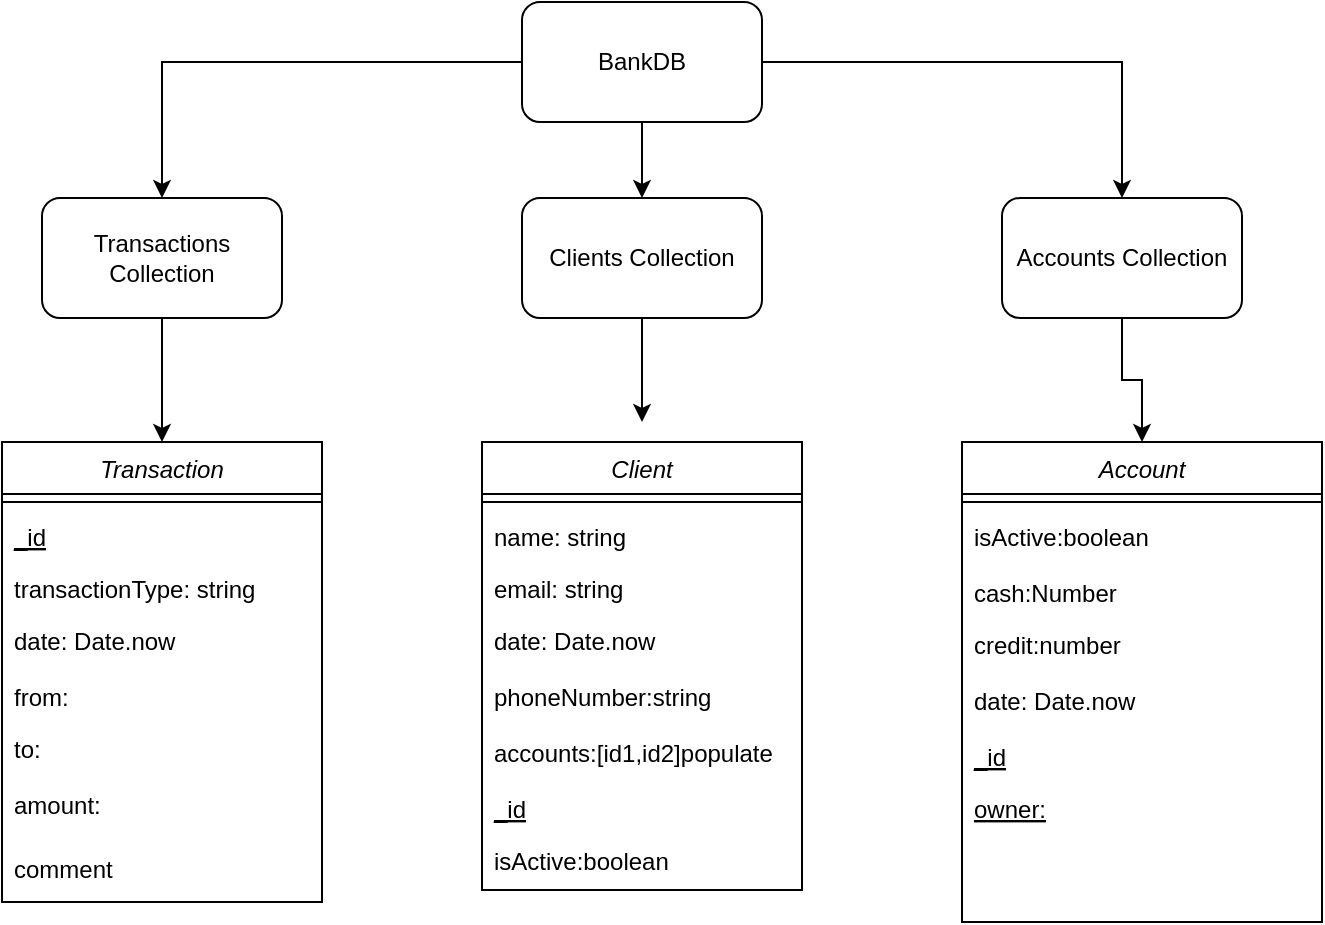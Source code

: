 <mxfile version="14.5.1" type="device"><diagram id="C5RBs43oDa-KdzZeNtuy" name="Page-1"><mxGraphModel dx="1092" dy="494" grid="1" gridSize="10" guides="1" tooltips="1" connect="1" arrows="1" fold="1" page="1" pageScale="1" pageWidth="827" pageHeight="1169" math="0" shadow="0"><root><mxCell id="WIyWlLk6GJQsqaUBKTNV-0"/><mxCell id="WIyWlLk6GJQsqaUBKTNV-1" parent="WIyWlLk6GJQsqaUBKTNV-0"/><mxCell id="zkfFHV4jXpPFQw0GAbJ--0" value="Client" style="swimlane;fontStyle=2;align=center;verticalAlign=top;childLayout=stackLayout;horizontal=1;startSize=26;horizontalStack=0;resizeParent=1;resizeLast=0;collapsible=1;marginBottom=0;rounded=0;shadow=0;strokeWidth=1;" parent="WIyWlLk6GJQsqaUBKTNV-1" vertex="1"><mxGeometry x="320" y="240" width="160" height="224" as="geometry"><mxRectangle x="230" y="140" width="160" height="26" as="alternateBounds"/></mxGeometry></mxCell><mxCell id="zkfFHV4jXpPFQw0GAbJ--4" value="" style="line;html=1;strokeWidth=1;align=left;verticalAlign=middle;spacingTop=-1;spacingLeft=3;spacingRight=3;rotatable=0;labelPosition=right;points=[];portConstraint=eastwest;" parent="zkfFHV4jXpPFQw0GAbJ--0" vertex="1"><mxGeometry y="26" width="160" height="8" as="geometry"/></mxCell><mxCell id="zkfFHV4jXpPFQw0GAbJ--7" value="name: string" style="text;align=left;verticalAlign=top;spacingLeft=4;spacingRight=4;overflow=hidden;rotatable=0;points=[[0,0.5],[1,0.5]];portConstraint=eastwest;" parent="zkfFHV4jXpPFQw0GAbJ--0" vertex="1"><mxGeometry y="34" width="160" height="26" as="geometry"/></mxCell><mxCell id="zkfFHV4jXpPFQw0GAbJ--8" value="email: string" style="text;align=left;verticalAlign=top;spacingLeft=4;spacingRight=4;overflow=hidden;rotatable=0;points=[[0,0.5],[1,0.5]];portConstraint=eastwest;rounded=0;shadow=0;html=0;" parent="zkfFHV4jXpPFQw0GAbJ--0" vertex="1"><mxGeometry y="60" width="160" height="26" as="geometry"/></mxCell><mxCell id="XTjiQyaRy4DfnjnE8v7P-1" value="date: Date.now" style="text;align=left;verticalAlign=top;spacingLeft=4;spacingRight=4;overflow=hidden;rotatable=0;points=[[0,0.5],[1,0.5]];portConstraint=eastwest;" parent="zkfFHV4jXpPFQw0GAbJ--0" vertex="1"><mxGeometry y="86" width="160" height="28" as="geometry"/></mxCell><mxCell id="XTjiQyaRy4DfnjnE8v7P-6" value="phoneNumber:string" style="text;align=left;verticalAlign=top;spacingLeft=4;spacingRight=4;overflow=hidden;rotatable=0;points=[[0,0.5],[1,0.5]];portConstraint=eastwest;" parent="zkfFHV4jXpPFQw0GAbJ--0" vertex="1"><mxGeometry y="114" width="160" height="28" as="geometry"/></mxCell><mxCell id="rlv60hSxB7IP8_WeW-3o-12" value="accounts:[id1,id2]populate" style="text;align=left;verticalAlign=top;spacingLeft=4;spacingRight=4;overflow=hidden;rotatable=0;points=[[0,0.5],[1,0.5]];portConstraint=eastwest;" parent="zkfFHV4jXpPFQw0GAbJ--0" vertex="1"><mxGeometry y="142" width="160" height="28" as="geometry"/></mxCell><mxCell id="zkfFHV4jXpPFQw0GAbJ--10" value="_id" style="text;align=left;verticalAlign=top;spacingLeft=4;spacingRight=4;overflow=hidden;rotatable=0;points=[[0,0.5],[1,0.5]];portConstraint=eastwest;fontStyle=4" parent="zkfFHV4jXpPFQw0GAbJ--0" vertex="1"><mxGeometry y="170" width="160" height="26" as="geometry"/></mxCell><mxCell id="rlv60hSxB7IP8_WeW-3o-19" value="isActive:boolean" style="text;align=left;verticalAlign=top;spacingLeft=4;spacingRight=4;overflow=hidden;rotatable=0;points=[[0,0.5],[1,0.5]];portConstraint=eastwest;" parent="zkfFHV4jXpPFQw0GAbJ--0" vertex="1"><mxGeometry y="196" width="160" height="28" as="geometry"/></mxCell><mxCell id="XTjiQyaRy4DfnjnE8v7P-4" style="edgeStyle=orthogonalEdgeStyle;rounded=0;orthogonalLoop=1;jettySize=auto;html=1;exitX=0.5;exitY=1;exitDx=0;exitDy=0;" parent="WIyWlLk6GJQsqaUBKTNV-1" source="XTjiQyaRy4DfnjnE8v7P-2" target="XTjiQyaRy4DfnjnE8v7P-3" edge="1"><mxGeometry relative="1" as="geometry"/></mxCell><mxCell id="XTjiQyaRy4DfnjnE8v7P-16" style="edgeStyle=orthogonalEdgeStyle;rounded=0;orthogonalLoop=1;jettySize=auto;html=1;exitX=1;exitY=0.5;exitDx=0;exitDy=0;entryX=0.5;entryY=0;entryDx=0;entryDy=0;" parent="WIyWlLk6GJQsqaUBKTNV-1" source="XTjiQyaRy4DfnjnE8v7P-2" target="XTjiQyaRy4DfnjnE8v7P-15" edge="1"><mxGeometry relative="1" as="geometry"/></mxCell><mxCell id="rlv60hSxB7IP8_WeW-3o-1" style="edgeStyle=orthogonalEdgeStyle;rounded=0;orthogonalLoop=1;jettySize=auto;html=1;exitX=0;exitY=0.5;exitDx=0;exitDy=0;" parent="WIyWlLk6GJQsqaUBKTNV-1" source="XTjiQyaRy4DfnjnE8v7P-2" target="rlv60hSxB7IP8_WeW-3o-0" edge="1"><mxGeometry relative="1" as="geometry"/></mxCell><mxCell id="XTjiQyaRy4DfnjnE8v7P-2" value="BankDB" style="rounded=1;whiteSpace=wrap;html=1;" parent="WIyWlLk6GJQsqaUBKTNV-1" vertex="1"><mxGeometry x="340" y="20" width="120" height="60" as="geometry"/></mxCell><mxCell id="XTjiQyaRy4DfnjnE8v7P-5" style="edgeStyle=orthogonalEdgeStyle;rounded=0;orthogonalLoop=1;jettySize=auto;html=1;exitX=0.5;exitY=1;exitDx=0;exitDy=0;" parent="WIyWlLk6GJQsqaUBKTNV-1" source="XTjiQyaRy4DfnjnE8v7P-3" edge="1"><mxGeometry relative="1" as="geometry"><mxPoint x="400" y="230" as="targetPoint"/></mxGeometry></mxCell><mxCell id="XTjiQyaRy4DfnjnE8v7P-3" value="Clients Collection" style="rounded=1;whiteSpace=wrap;html=1;" parent="WIyWlLk6GJQsqaUBKTNV-1" vertex="1"><mxGeometry x="340" y="118" width="120" height="60" as="geometry"/></mxCell><mxCell id="XTjiQyaRy4DfnjnE8v7P-7" value="Account" style="swimlane;fontStyle=2;align=center;verticalAlign=top;childLayout=stackLayout;horizontal=1;startSize=26;horizontalStack=0;resizeParent=1;resizeLast=0;collapsible=1;marginBottom=0;rounded=0;shadow=0;strokeWidth=1;" parent="WIyWlLk6GJQsqaUBKTNV-1" vertex="1"><mxGeometry x="560" y="240" width="180" height="240" as="geometry"><mxRectangle x="230" y="140" width="160" height="26" as="alternateBounds"/></mxGeometry></mxCell><mxCell id="XTjiQyaRy4DfnjnE8v7P-8" value="" style="line;html=1;strokeWidth=1;align=left;verticalAlign=middle;spacingTop=-1;spacingLeft=3;spacingRight=3;rotatable=0;labelPosition=right;points=[];portConstraint=eastwest;" parent="XTjiQyaRy4DfnjnE8v7P-7" vertex="1"><mxGeometry y="26" width="180" height="8" as="geometry"/></mxCell><mxCell id="XTjiQyaRy4DfnjnE8v7P-12" value="isActive:boolean" style="text;align=left;verticalAlign=top;spacingLeft=4;spacingRight=4;overflow=hidden;rotatable=0;points=[[0,0.5],[1,0.5]];portConstraint=eastwest;" parent="XTjiQyaRy4DfnjnE8v7P-7" vertex="1"><mxGeometry y="34" width="180" height="28" as="geometry"/></mxCell><mxCell id="XTjiQyaRy4DfnjnE8v7P-9" value="cash:Number" style="text;align=left;verticalAlign=top;spacingLeft=4;spacingRight=4;overflow=hidden;rotatable=0;points=[[0,0.5],[1,0.5]];portConstraint=eastwest;" parent="XTjiQyaRy4DfnjnE8v7P-7" vertex="1"><mxGeometry y="62" width="180" height="26" as="geometry"/></mxCell><mxCell id="rlv60hSxB7IP8_WeW-3o-13" value="credit:number" style="text;align=left;verticalAlign=top;spacingLeft=4;spacingRight=4;overflow=hidden;rotatable=0;points=[[0,0.5],[1,0.5]];portConstraint=eastwest;" parent="XTjiQyaRy4DfnjnE8v7P-7" vertex="1"><mxGeometry y="88" width="180" height="28" as="geometry"/></mxCell><mxCell id="XTjiQyaRy4DfnjnE8v7P-13" value="date: Date.now" style="text;align=left;verticalAlign=top;spacingLeft=4;spacingRight=4;overflow=hidden;rotatable=0;points=[[0,0.5],[1,0.5]];portConstraint=eastwest;" parent="XTjiQyaRy4DfnjnE8v7P-7" vertex="1"><mxGeometry y="116" width="180" height="28" as="geometry"/></mxCell><mxCell id="XTjiQyaRy4DfnjnE8v7P-11" value="_id" style="text;align=left;verticalAlign=top;spacingLeft=4;spacingRight=4;overflow=hidden;rotatable=0;points=[[0,0.5],[1,0.5]];portConstraint=eastwest;fontStyle=4" parent="XTjiQyaRy4DfnjnE8v7P-7" vertex="1"><mxGeometry y="144" width="180" height="26" as="geometry"/></mxCell><mxCell id="HDw4qK73iWt9SddcR_0z-0" value="owner:&#10;" style="text;align=left;verticalAlign=top;spacingLeft=4;spacingRight=4;overflow=hidden;rotatable=0;points=[[0,0.5],[1,0.5]];portConstraint=eastwest;fontStyle=4" parent="XTjiQyaRy4DfnjnE8v7P-7" vertex="1"><mxGeometry y="170" width="180" height="26" as="geometry"/></mxCell><mxCell id="XTjiQyaRy4DfnjnE8v7P-17" style="edgeStyle=orthogonalEdgeStyle;rounded=0;orthogonalLoop=1;jettySize=auto;html=1;entryX=0.5;entryY=0;entryDx=0;entryDy=0;" parent="WIyWlLk6GJQsqaUBKTNV-1" source="XTjiQyaRy4DfnjnE8v7P-15" target="XTjiQyaRy4DfnjnE8v7P-7" edge="1"><mxGeometry relative="1" as="geometry"/></mxCell><mxCell id="XTjiQyaRy4DfnjnE8v7P-15" value="Accounts Collection" style="rounded=1;whiteSpace=wrap;html=1;" parent="WIyWlLk6GJQsqaUBKTNV-1" vertex="1"><mxGeometry x="580" y="118" width="120" height="60" as="geometry"/></mxCell><mxCell id="rlv60hSxB7IP8_WeW-3o-10" style="edgeStyle=orthogonalEdgeStyle;rounded=0;orthogonalLoop=1;jettySize=auto;html=1;exitX=0.5;exitY=1;exitDx=0;exitDy=0;entryX=0.5;entryY=0;entryDx=0;entryDy=0;" parent="WIyWlLk6GJQsqaUBKTNV-1" source="rlv60hSxB7IP8_WeW-3o-0" target="rlv60hSxB7IP8_WeW-3o-2" edge="1"><mxGeometry relative="1" as="geometry"/></mxCell><mxCell id="rlv60hSxB7IP8_WeW-3o-0" value="Transactions Collection" style="rounded=1;whiteSpace=wrap;html=1;" parent="WIyWlLk6GJQsqaUBKTNV-1" vertex="1"><mxGeometry x="100" y="118" width="120" height="60" as="geometry"/></mxCell><mxCell id="rlv60hSxB7IP8_WeW-3o-2" value="Transaction" style="swimlane;fontStyle=2;align=center;verticalAlign=top;childLayout=stackLayout;horizontal=1;startSize=26;horizontalStack=0;resizeParent=1;resizeLast=0;collapsible=1;marginBottom=0;rounded=0;shadow=0;strokeWidth=1;" parent="WIyWlLk6GJQsqaUBKTNV-1" vertex="1"><mxGeometry x="80" y="240" width="160" height="230" as="geometry"><mxRectangle x="230" y="140" width="160" height="26" as="alternateBounds"/></mxGeometry></mxCell><mxCell id="rlv60hSxB7IP8_WeW-3o-3" value="" style="line;html=1;strokeWidth=1;align=left;verticalAlign=middle;spacingTop=-1;spacingLeft=3;spacingRight=3;rotatable=0;labelPosition=right;points=[];portConstraint=eastwest;" parent="rlv60hSxB7IP8_WeW-3o-2" vertex="1"><mxGeometry y="26" width="160" height="8" as="geometry"/></mxCell><mxCell id="rlv60hSxB7IP8_WeW-3o-6" value="_id" style="text;align=left;verticalAlign=top;spacingLeft=4;spacingRight=4;overflow=hidden;rotatable=0;points=[[0,0.5],[1,0.5]];portConstraint=eastwest;fontStyle=4" parent="rlv60hSxB7IP8_WeW-3o-2" vertex="1"><mxGeometry y="34" width="160" height="26" as="geometry"/></mxCell><mxCell id="rlv60hSxB7IP8_WeW-3o-4" value="transactionType: string" style="text;align=left;verticalAlign=top;spacingLeft=4;spacingRight=4;overflow=hidden;rotatable=0;points=[[0,0.5],[1,0.5]];portConstraint=eastwest;" parent="rlv60hSxB7IP8_WeW-3o-2" vertex="1"><mxGeometry y="60" width="160" height="26" as="geometry"/></mxCell><mxCell id="rlv60hSxB7IP8_WeW-3o-8" value="date: Date.now" style="text;align=left;verticalAlign=top;spacingLeft=4;spacingRight=4;overflow=hidden;rotatable=0;points=[[0,0.5],[1,0.5]];portConstraint=eastwest;" parent="rlv60hSxB7IP8_WeW-3o-2" vertex="1"><mxGeometry y="86" width="160" height="28" as="geometry"/></mxCell><mxCell id="rlv60hSxB7IP8_WeW-3o-5" value="from:" style="text;align=left;verticalAlign=top;spacingLeft=4;spacingRight=4;overflow=hidden;rotatable=0;points=[[0,0.5],[1,0.5]];portConstraint=eastwest;rounded=0;shadow=0;html=0;" parent="rlv60hSxB7IP8_WeW-3o-2" vertex="1"><mxGeometry y="114" width="160" height="26" as="geometry"/></mxCell><mxCell id="rlv60hSxB7IP8_WeW-3o-7" value="to:" style="text;align=left;verticalAlign=top;spacingLeft=4;spacingRight=4;overflow=hidden;rotatable=0;points=[[0,0.5],[1,0.5]];portConstraint=eastwest;" parent="rlv60hSxB7IP8_WeW-3o-2" vertex="1"><mxGeometry y="140" width="160" height="28" as="geometry"/></mxCell><mxCell id="rlv60hSxB7IP8_WeW-3o-15" value="amount:" style="text;align=left;verticalAlign=top;spacingLeft=4;spacingRight=4;overflow=hidden;rotatable=0;points=[[0,0.5],[1,0.5]];portConstraint=eastwest;" parent="rlv60hSxB7IP8_WeW-3o-2" vertex="1"><mxGeometry y="168" width="160" height="32" as="geometry"/></mxCell><mxCell id="rlv60hSxB7IP8_WeW-3o-17" value="comment" style="text;align=left;verticalAlign=top;spacingLeft=4;spacingRight=4;overflow=hidden;rotatable=0;points=[[0,0.5],[1,0.5]];portConstraint=eastwest;" parent="rlv60hSxB7IP8_WeW-3o-2" vertex="1"><mxGeometry y="200" width="160" height="30" as="geometry"/></mxCell></root></mxGraphModel></diagram></mxfile>
